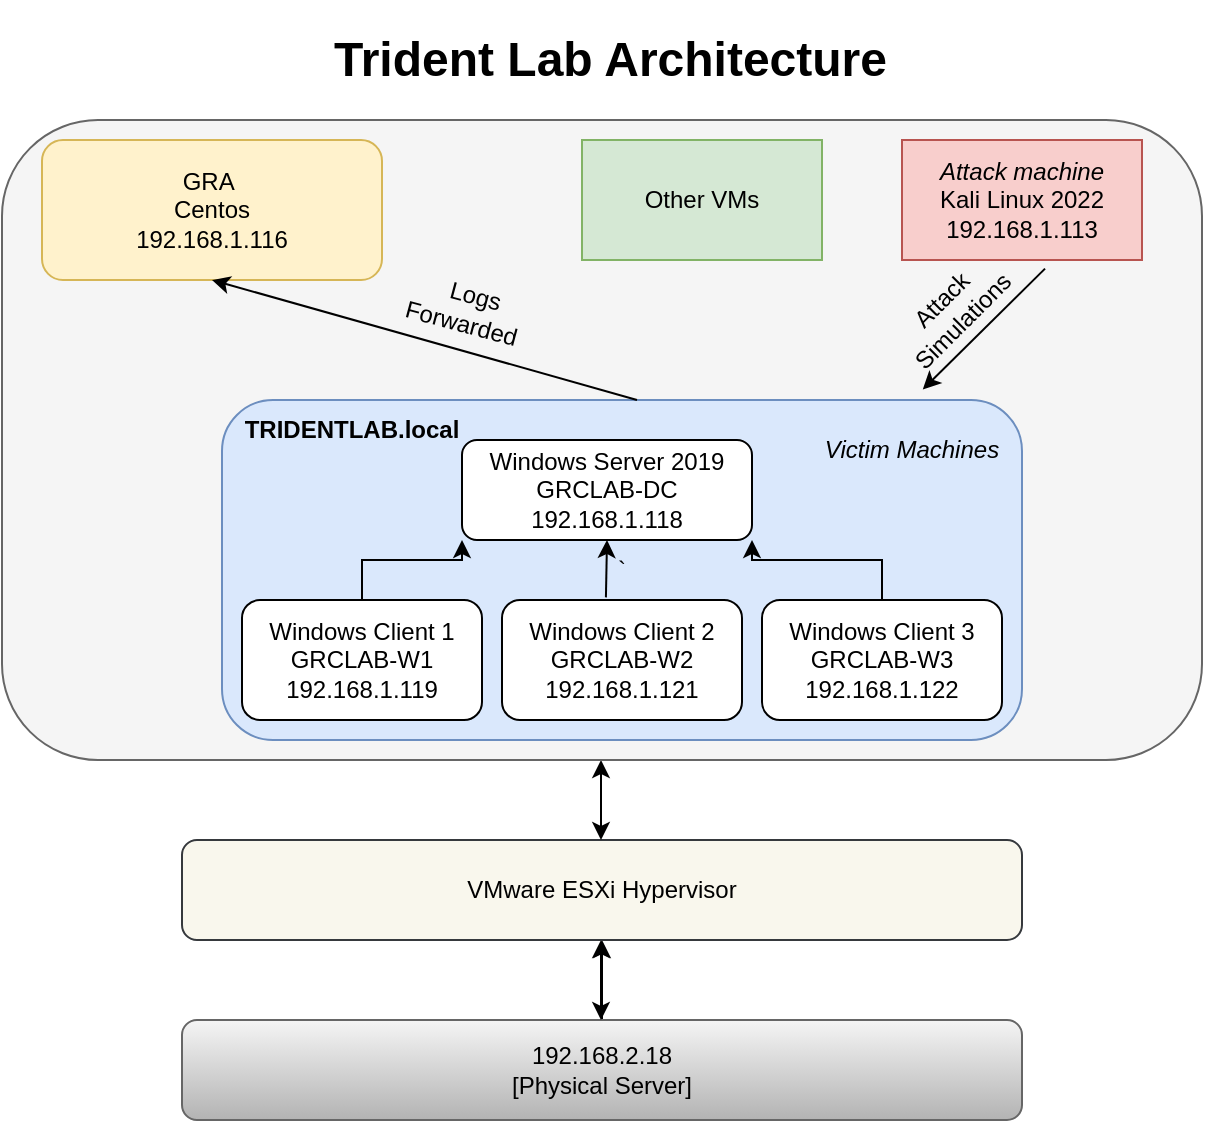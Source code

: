 <mxfile version="17.5.0" type="device"><diagram id="LzqgTQbckDRYVMKneMlZ" name="Page-1"><mxGraphModel dx="1422" dy="1152" grid="0" gridSize="10" guides="1" tooltips="1" connect="1" arrows="1" fold="1" page="0" pageScale="1" pageWidth="850" pageHeight="1100" background="none" math="0" shadow="0"><root><mxCell id="0"/><mxCell id="1" parent="0"/><mxCell id="-OvoexdsBmxchJ-dS9yy-5" value="" style="edgeStyle=orthogonalEdgeStyle;rounded=0;orthogonalLoop=1;jettySize=auto;html=1;" parent="1" source="-OvoexdsBmxchJ-dS9yy-1" target="-OvoexdsBmxchJ-dS9yy-4" edge="1"><mxGeometry relative="1" as="geometry"/></mxCell><mxCell id="-OvoexdsBmxchJ-dS9yy-1" value="192.168.2.18&lt;br&gt;[Physical Server]" style="rounded=1;whiteSpace=wrap;html=1;fillColor=#f5f5f5;gradientColor=#b3b3b3;strokeColor=#666666;" parent="1" vertex="1"><mxGeometry x="250" y="340" width="420" height="50" as="geometry"/></mxCell><mxCell id="-OvoexdsBmxchJ-dS9yy-3" value="" style="endArrow=classic;startArrow=classic;html=1;rounded=0;" parent="1" edge="1"><mxGeometry width="50" height="50" relative="1" as="geometry"><mxPoint x="459.5" y="340" as="sourcePoint"/><mxPoint x="459.5" y="300" as="targetPoint"/></mxGeometry></mxCell><mxCell id="-OvoexdsBmxchJ-dS9yy-4" value="VMware ESXi Hypervisor" style="rounded=1;whiteSpace=wrap;html=1;fillColor=#f9f7ed;strokeColor=#36393d;" parent="1" vertex="1"><mxGeometry x="250" y="250" width="420" height="50" as="geometry"/></mxCell><mxCell id="-OvoexdsBmxchJ-dS9yy-6" value="" style="endArrow=classic;startArrow=classic;html=1;rounded=0;" parent="1" edge="1"><mxGeometry width="50" height="50" relative="1" as="geometry"><mxPoint x="459.5" y="250" as="sourcePoint"/><mxPoint x="459.5" y="210" as="targetPoint"/></mxGeometry></mxCell><mxCell id="-OvoexdsBmxchJ-dS9yy-7" value="" style="rounded=1;whiteSpace=wrap;html=1;fillColor=#f5f5f5;fontColor=#333333;strokeColor=#666666;" parent="1" vertex="1"><mxGeometry x="160" y="-110" width="600" height="320" as="geometry"/></mxCell><mxCell id="-OvoexdsBmxchJ-dS9yy-8" value="Other VMs" style="rounded=0;whiteSpace=wrap;html=1;fillColor=#d5e8d4;strokeColor=#82b366;" parent="1" vertex="1"><mxGeometry x="450" y="-100" width="120" height="60" as="geometry"/></mxCell><mxCell id="-OvoexdsBmxchJ-dS9yy-9" value="&lt;i&gt;Attack machine&lt;br&gt;&lt;/i&gt;Kali Linux 2022&lt;br&gt;192.168.1.113" style="rounded=0;whiteSpace=wrap;html=1;fillColor=#f8cecc;strokeColor=#b85450;" parent="1" vertex="1"><mxGeometry x="610" y="-100" width="120" height="60" as="geometry"/></mxCell><mxCell id="-OvoexdsBmxchJ-dS9yy-13" value="`" style="rounded=1;whiteSpace=wrap;html=1;fillColor=#dae8fc;strokeColor=#6c8ebf;" parent="1" vertex="1"><mxGeometry x="270" y="30" width="400" height="170" as="geometry"/></mxCell><mxCell id="-OvoexdsBmxchJ-dS9yy-11" value="Windows Server 2019&lt;br&gt;GRCLAB-DC&lt;br&gt;192.168.1.118" style="rounded=1;whiteSpace=wrap;html=1;" parent="1" vertex="1"><mxGeometry x="390" y="50" width="145" height="50" as="geometry"/></mxCell><mxCell id="-OvoexdsBmxchJ-dS9yy-21" style="edgeStyle=orthogonalEdgeStyle;rounded=0;orthogonalLoop=1;jettySize=auto;html=1;exitX=0.5;exitY=0;exitDx=0;exitDy=0;entryX=0;entryY=1;entryDx=0;entryDy=0;" parent="1" source="-OvoexdsBmxchJ-dS9yy-14" target="-OvoexdsBmxchJ-dS9yy-11" edge="1"><mxGeometry relative="1" as="geometry"/></mxCell><mxCell id="-OvoexdsBmxchJ-dS9yy-14" value="Windows Client 1&lt;br&gt;GRCLAB-W1&lt;br&gt;192.168.1.119" style="rounded=1;whiteSpace=wrap;html=1;" parent="1" vertex="1"><mxGeometry x="280" y="130" width="120" height="60" as="geometry"/></mxCell><mxCell id="-OvoexdsBmxchJ-dS9yy-15" value="Windows Client 2&lt;br&gt;GRCLAB-W2&lt;br&gt;192.168.1.121" style="rounded=1;whiteSpace=wrap;html=1;" parent="1" vertex="1"><mxGeometry x="410" y="130" width="120" height="60" as="geometry"/></mxCell><mxCell id="-OvoexdsBmxchJ-dS9yy-20" style="edgeStyle=orthogonalEdgeStyle;rounded=0;orthogonalLoop=1;jettySize=auto;html=1;exitX=0.5;exitY=0;exitDx=0;exitDy=0;entryX=1;entryY=1;entryDx=0;entryDy=0;" parent="1" source="-OvoexdsBmxchJ-dS9yy-16" target="-OvoexdsBmxchJ-dS9yy-11" edge="1"><mxGeometry relative="1" as="geometry"/></mxCell><mxCell id="-OvoexdsBmxchJ-dS9yy-16" value="Windows Client 3&lt;br&gt;GRCLAB-W3&lt;br&gt;192.168.1.122" style="rounded=1;whiteSpace=wrap;html=1;" parent="1" vertex="1"><mxGeometry x="540" y="130" width="120" height="60" as="geometry"/></mxCell><mxCell id="-OvoexdsBmxchJ-dS9yy-19" value="" style="endArrow=classic;html=1;rounded=0;entryX=0.5;entryY=1;entryDx=0;entryDy=0;exitX=0.433;exitY=-0.022;exitDx=0;exitDy=0;exitPerimeter=0;" parent="1" source="-OvoexdsBmxchJ-dS9yy-15" target="-OvoexdsBmxchJ-dS9yy-11" edge="1"><mxGeometry width="50" height="50" relative="1" as="geometry"><mxPoint x="470" y="130" as="sourcePoint"/><mxPoint x="500" y="100" as="targetPoint"/></mxGeometry></mxCell><mxCell id="-OvoexdsBmxchJ-dS9yy-22" value="&lt;i&gt;Victim Machines&lt;/i&gt;" style="text;html=1;strokeColor=none;fillColor=none;align=center;verticalAlign=middle;whiteSpace=wrap;rounded=0;" parent="1" vertex="1"><mxGeometry x="570" y="40" width="90" height="30" as="geometry"/></mxCell><mxCell id="-OvoexdsBmxchJ-dS9yy-23" value="&lt;b&gt;TRIDENTLAB.local&lt;/b&gt;" style="text;html=1;strokeColor=none;fillColor=none;align=center;verticalAlign=middle;whiteSpace=wrap;rounded=0;" parent="1" vertex="1"><mxGeometry x="270" y="30" width="130" height="30" as="geometry"/></mxCell><mxCell id="-OvoexdsBmxchJ-dS9yy-28" value="" style="endArrow=classic;html=1;rounded=0;entryX=0.876;entryY=-0.031;entryDx=0;entryDy=0;entryPerimeter=0;exitX=0.596;exitY=1.072;exitDx=0;exitDy=0;exitPerimeter=0;" parent="1" source="-OvoexdsBmxchJ-dS9yy-9" target="-OvoexdsBmxchJ-dS9yy-13" edge="1"><mxGeometry width="50" height="50" relative="1" as="geometry"><mxPoint x="680" y="-30" as="sourcePoint"/><mxPoint x="630" y="20" as="targetPoint"/></mxGeometry></mxCell><mxCell id="-OvoexdsBmxchJ-dS9yy-29" value="GRA&amp;nbsp;&lt;br&gt;Centos&lt;br&gt;192.168.1.116" style="rounded=1;whiteSpace=wrap;html=1;fillColor=#fff2cc;strokeColor=#d6b656;" parent="1" vertex="1"><mxGeometry x="180" y="-100" width="170" height="70" as="geometry"/></mxCell><mxCell id="-OvoexdsBmxchJ-dS9yy-30" value="Attack Simulations&lt;br&gt;" style="text;html=1;strokeColor=none;fillColor=none;align=center;verticalAlign=middle;whiteSpace=wrap;rounded=0;rotation=-45;" parent="1" vertex="1"><mxGeometry x="600" y="-30" width="70" height="30" as="geometry"/></mxCell><mxCell id="-OvoexdsBmxchJ-dS9yy-32" value="" style="endArrow=classic;html=1;rounded=0;entryX=0.5;entryY=1;entryDx=0;entryDy=0;" parent="1" target="-OvoexdsBmxchJ-dS9yy-29" edge="1"><mxGeometry width="50" height="50" relative="1" as="geometry"><mxPoint x="477.5" y="30" as="sourcePoint"/><mxPoint x="462.5" y="-10" as="targetPoint"/></mxGeometry></mxCell><mxCell id="-OvoexdsBmxchJ-dS9yy-33" value="Logs Forwarded&amp;nbsp;&amp;nbsp;" style="text;html=1;strokeColor=none;fillColor=none;align=center;verticalAlign=middle;whiteSpace=wrap;rounded=0;rotation=15;" parent="1" vertex="1"><mxGeometry x="365" y="-30" width="60" height="30" as="geometry"/></mxCell><mxCell id="-OvoexdsBmxchJ-dS9yy-34" value="&lt;h1&gt;Trident Lab Architecture&lt;/h1&gt;" style="text;html=1;strokeColor=none;fillColor=none;spacing=5;spacingTop=-20;whiteSpace=wrap;overflow=hidden;rounded=0;" parent="1" vertex="1"><mxGeometry x="321" y="-160" width="315" height="60" as="geometry"/></mxCell></root></mxGraphModel></diagram></mxfile>